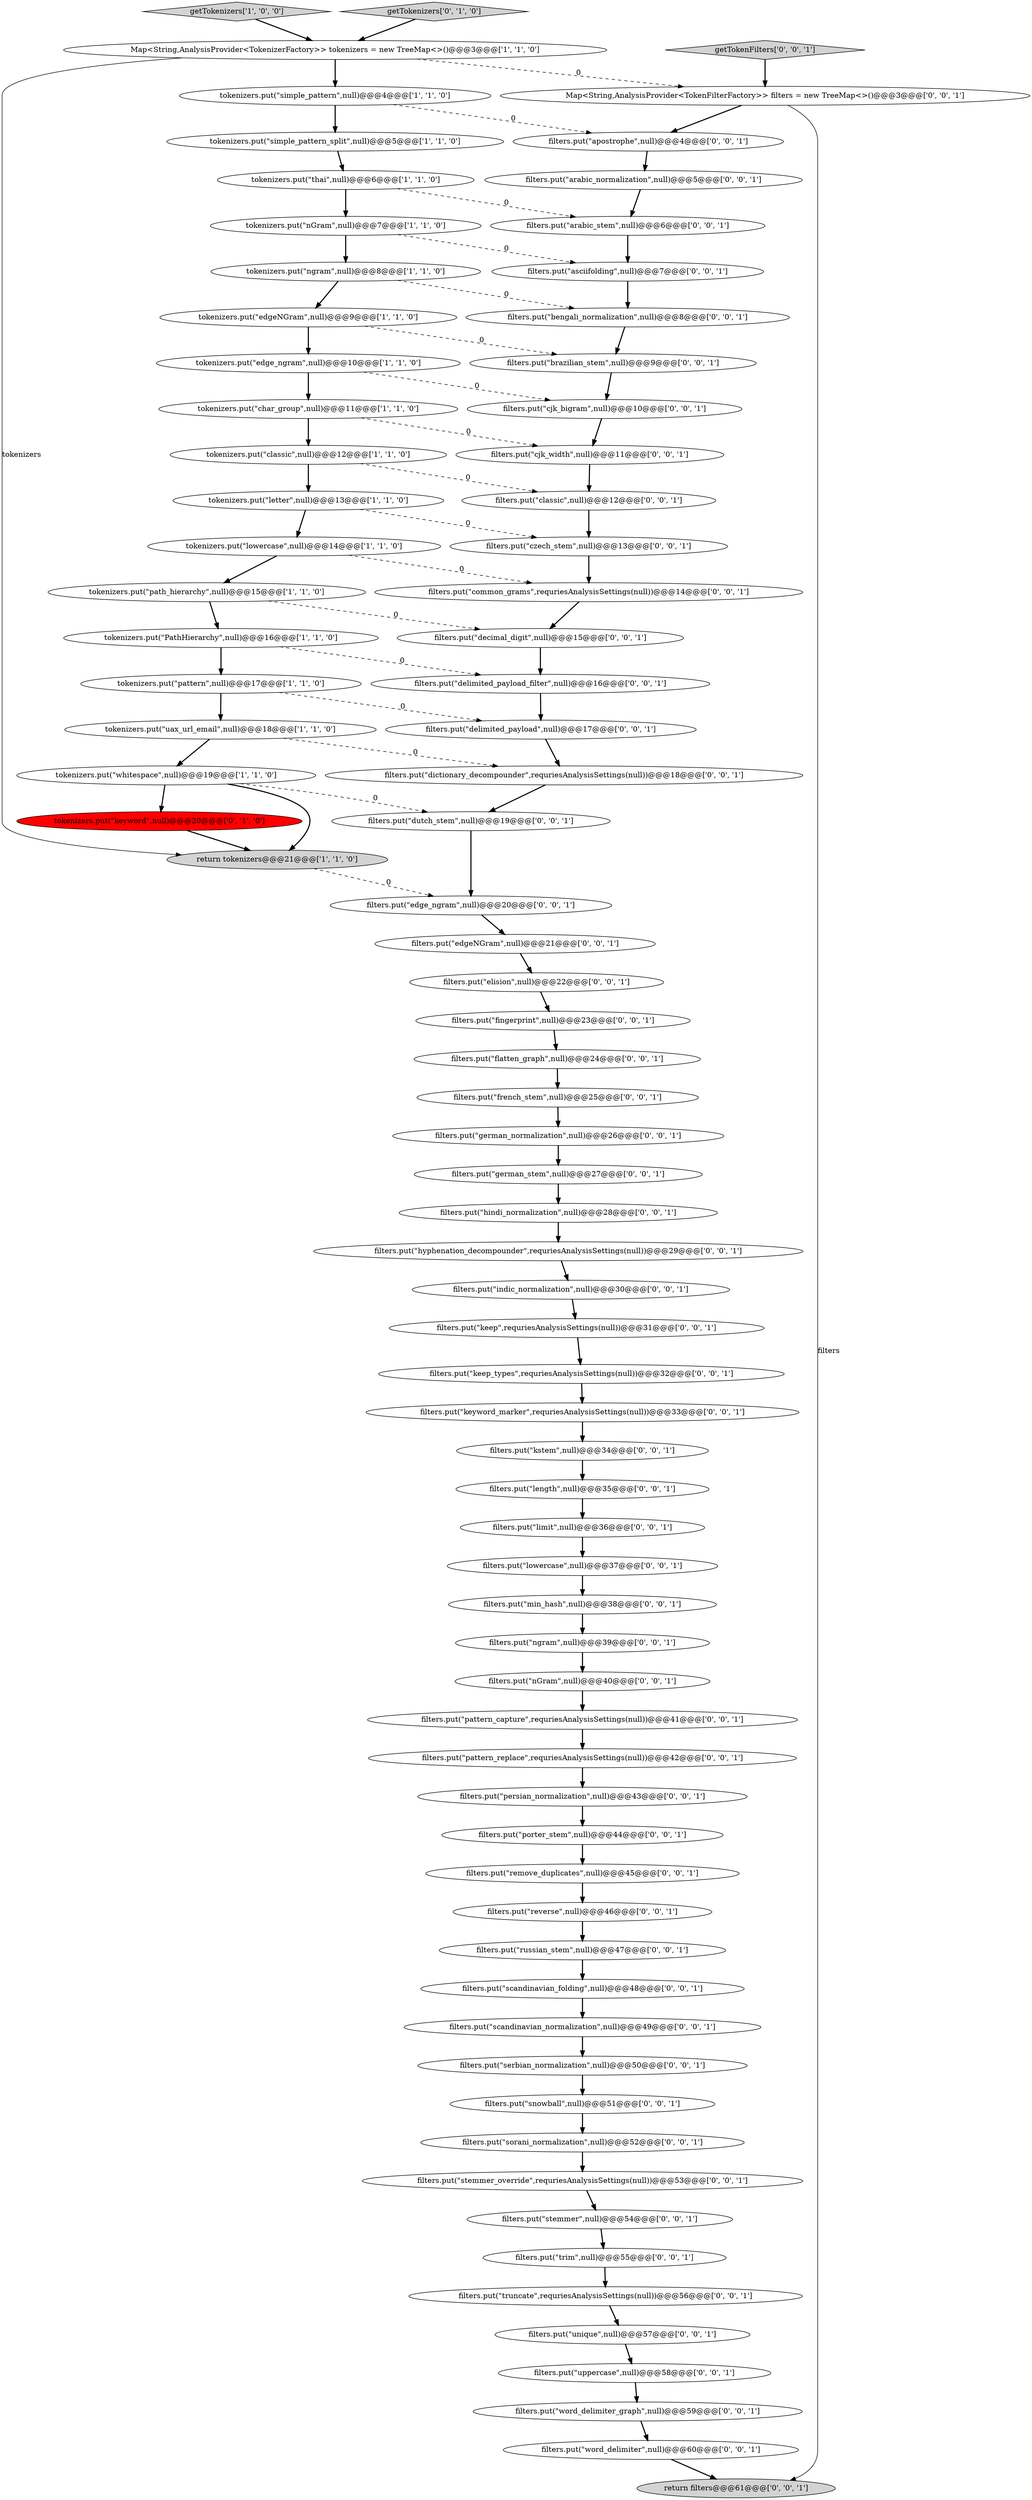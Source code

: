 digraph {
75 [style = filled, label = "filters.put(\"czech_stem\",null)@@@13@@@['0', '0', '1']", fillcolor = white, shape = ellipse image = "AAA0AAABBB3BBB"];
8 [style = filled, label = "tokenizers.put(\"ngram\",null)@@@8@@@['1', '1', '0']", fillcolor = white, shape = ellipse image = "AAA0AAABBB1BBB"];
6 [style = filled, label = "tokenizers.put(\"edge_ngram\",null)@@@10@@@['1', '1', '0']", fillcolor = white, shape = ellipse image = "AAA0AAABBB1BBB"];
19 [style = filled, label = "tokenizers.put(\"keyword\",null)@@@20@@@['0', '1', '0']", fillcolor = red, shape = ellipse image = "AAA1AAABBB2BBB"];
3 [style = filled, label = "tokenizers.put(\"lowercase\",null)@@@14@@@['1', '1', '0']", fillcolor = white, shape = ellipse image = "AAA0AAABBB1BBB"];
14 [style = filled, label = "tokenizers.put(\"letter\",null)@@@13@@@['1', '1', '0']", fillcolor = white, shape = ellipse image = "AAA0AAABBB1BBB"];
4 [style = filled, label = "tokenizers.put(\"nGram\",null)@@@7@@@['1', '1', '0']", fillcolor = white, shape = ellipse image = "AAA0AAABBB1BBB"];
16 [style = filled, label = "Map<String,AnalysisProvider<TokenizerFactory>> tokenizers = new TreeMap<>()@@@3@@@['1', '1', '0']", fillcolor = white, shape = ellipse image = "AAA0AAABBB1BBB"];
55 [style = filled, label = "filters.put(\"trim\",null)@@@55@@@['0', '0', '1']", fillcolor = white, shape = ellipse image = "AAA0AAABBB3BBB"];
58 [style = filled, label = "filters.put(\"lowercase\",null)@@@37@@@['0', '0', '1']", fillcolor = white, shape = ellipse image = "AAA0AAABBB3BBB"];
66 [style = filled, label = "filters.put(\"word_delimiter_graph\",null)@@@59@@@['0', '0', '1']", fillcolor = white, shape = ellipse image = "AAA0AAABBB3BBB"];
74 [style = filled, label = "filters.put(\"keep\",requriesAnalysisSettings(null))@@@31@@@['0', '0', '1']", fillcolor = white, shape = ellipse image = "AAA0AAABBB3BBB"];
57 [style = filled, label = "filters.put(\"limit\",null)@@@36@@@['0', '0', '1']", fillcolor = white, shape = ellipse image = "AAA0AAABBB3BBB"];
76 [style = filled, label = "filters.put(\"pattern_replace\",requriesAnalysisSettings(null))@@@42@@@['0', '0', '1']", fillcolor = white, shape = ellipse image = "AAA0AAABBB3BBB"];
79 [style = filled, label = "filters.put(\"delimited_payload_filter\",null)@@@16@@@['0', '0', '1']", fillcolor = white, shape = ellipse image = "AAA0AAABBB3BBB"];
12 [style = filled, label = "tokenizers.put(\"pattern\",null)@@@17@@@['1', '1', '0']", fillcolor = white, shape = ellipse image = "AAA0AAABBB1BBB"];
28 [style = filled, label = "filters.put(\"asciifolding\",null)@@@7@@@['0', '0', '1']", fillcolor = white, shape = ellipse image = "AAA0AAABBB3BBB"];
24 [style = filled, label = "filters.put(\"word_delimiter\",null)@@@60@@@['0', '0', '1']", fillcolor = white, shape = ellipse image = "AAA0AAABBB3BBB"];
47 [style = filled, label = "filters.put(\"kstem\",null)@@@34@@@['0', '0', '1']", fillcolor = white, shape = ellipse image = "AAA0AAABBB3BBB"];
78 [style = filled, label = "filters.put(\"edge_ngram\",null)@@@20@@@['0', '0', '1']", fillcolor = white, shape = ellipse image = "AAA0AAABBB3BBB"];
41 [style = filled, label = "filters.put(\"cjk_bigram\",null)@@@10@@@['0', '0', '1']", fillcolor = white, shape = ellipse image = "AAA0AAABBB3BBB"];
71 [style = filled, label = "filters.put(\"hyphenation_decompounder\",requriesAnalysisSettings(null))@@@29@@@['0', '0', '1']", fillcolor = white, shape = ellipse image = "AAA0AAABBB3BBB"];
32 [style = filled, label = "filters.put(\"pattern_capture\",requriesAnalysisSettings(null))@@@41@@@['0', '0', '1']", fillcolor = white, shape = ellipse image = "AAA0AAABBB3BBB"];
46 [style = filled, label = "filters.put(\"dictionary_decompounder\",requriesAnalysisSettings(null))@@@18@@@['0', '0', '1']", fillcolor = white, shape = ellipse image = "AAA0AAABBB3BBB"];
65 [style = filled, label = "filters.put(\"truncate\",requriesAnalysisSettings(null))@@@56@@@['0', '0', '1']", fillcolor = white, shape = ellipse image = "AAA0AAABBB3BBB"];
36 [style = filled, label = "filters.put(\"uppercase\",null)@@@58@@@['0', '0', '1']", fillcolor = white, shape = ellipse image = "AAA0AAABBB3BBB"];
37 [style = filled, label = "Map<String,AnalysisProvider<TokenFilterFactory>> filters = new TreeMap<>()@@@3@@@['0', '0', '1']", fillcolor = white, shape = ellipse image = "AAA0AAABBB3BBB"];
15 [style = filled, label = "tokenizers.put(\"char_group\",null)@@@11@@@['1', '1', '0']", fillcolor = white, shape = ellipse image = "AAA0AAABBB1BBB"];
33 [style = filled, label = "filters.put(\"dutch_stem\",null)@@@19@@@['0', '0', '1']", fillcolor = white, shape = ellipse image = "AAA0AAABBB3BBB"];
48 [style = filled, label = "filters.put(\"french_stem\",null)@@@25@@@['0', '0', '1']", fillcolor = white, shape = ellipse image = "AAA0AAABBB3BBB"];
50 [style = filled, label = "filters.put(\"german_normalization\",null)@@@26@@@['0', '0', '1']", fillcolor = white, shape = ellipse image = "AAA0AAABBB3BBB"];
23 [style = filled, label = "filters.put(\"stemmer\",null)@@@54@@@['0', '0', '1']", fillcolor = white, shape = ellipse image = "AAA0AAABBB3BBB"];
30 [style = filled, label = "filters.put(\"snowball\",null)@@@51@@@['0', '0', '1']", fillcolor = white, shape = ellipse image = "AAA0AAABBB3BBB"];
0 [style = filled, label = "tokenizers.put(\"simple_pattern\",null)@@@4@@@['1', '1', '0']", fillcolor = white, shape = ellipse image = "AAA0AAABBB1BBB"];
62 [style = filled, label = "filters.put(\"edgeNGram\",null)@@@21@@@['0', '0', '1']", fillcolor = white, shape = ellipse image = "AAA0AAABBB3BBB"];
7 [style = filled, label = "getTokenizers['1', '0', '0']", fillcolor = lightgray, shape = diamond image = "AAA0AAABBB1BBB"];
20 [style = filled, label = "getTokenizers['0', '1', '0']", fillcolor = lightgray, shape = diamond image = "AAA0AAABBB2BBB"];
26 [style = filled, label = "filters.put(\"russian_stem\",null)@@@47@@@['0', '0', '1']", fillcolor = white, shape = ellipse image = "AAA0AAABBB3BBB"];
44 [style = filled, label = "filters.put(\"min_hash\",null)@@@38@@@['0', '0', '1']", fillcolor = white, shape = ellipse image = "AAA0AAABBB3BBB"];
72 [style = filled, label = "filters.put(\"scandinavian_folding\",null)@@@48@@@['0', '0', '1']", fillcolor = white, shape = ellipse image = "AAA0AAABBB3BBB"];
17 [style = filled, label = "tokenizers.put(\"thai\",null)@@@6@@@['1', '1', '0']", fillcolor = white, shape = ellipse image = "AAA0AAABBB1BBB"];
11 [style = filled, label = "tokenizers.put(\"simple_pattern_split\",null)@@@5@@@['1', '1', '0']", fillcolor = white, shape = ellipse image = "AAA0AAABBB1BBB"];
56 [style = filled, label = "filters.put(\"common_grams\",requriesAnalysisSettings(null))@@@14@@@['0', '0', '1']", fillcolor = white, shape = ellipse image = "AAA0AAABBB3BBB"];
69 [style = filled, label = "filters.put(\"remove_duplicates\",null)@@@45@@@['0', '0', '1']", fillcolor = white, shape = ellipse image = "AAA0AAABBB3BBB"];
70 [style = filled, label = "filters.put(\"delimited_payload\",null)@@@17@@@['0', '0', '1']", fillcolor = white, shape = ellipse image = "AAA0AAABBB3BBB"];
45 [style = filled, label = "filters.put(\"german_stem\",null)@@@27@@@['0', '0', '1']", fillcolor = white, shape = ellipse image = "AAA0AAABBB3BBB"];
9 [style = filled, label = "tokenizers.put(\"edgeNGram\",null)@@@9@@@['1', '1', '0']", fillcolor = white, shape = ellipse image = "AAA0AAABBB1BBB"];
52 [style = filled, label = "filters.put(\"flatten_graph\",null)@@@24@@@['0', '0', '1']", fillcolor = white, shape = ellipse image = "AAA0AAABBB3BBB"];
42 [style = filled, label = "filters.put(\"persian_normalization\",null)@@@43@@@['0', '0', '1']", fillcolor = white, shape = ellipse image = "AAA0AAABBB3BBB"];
43 [style = filled, label = "filters.put(\"decimal_digit\",null)@@@15@@@['0', '0', '1']", fillcolor = white, shape = ellipse image = "AAA0AAABBB3BBB"];
63 [style = filled, label = "filters.put(\"elision\",null)@@@22@@@['0', '0', '1']", fillcolor = white, shape = ellipse image = "AAA0AAABBB3BBB"];
13 [style = filled, label = "tokenizers.put(\"path_hierarchy\",null)@@@15@@@['1', '1', '0']", fillcolor = white, shape = ellipse image = "AAA0AAABBB1BBB"];
80 [style = filled, label = "filters.put(\"porter_stem\",null)@@@44@@@['0', '0', '1']", fillcolor = white, shape = ellipse image = "AAA0AAABBB3BBB"];
61 [style = filled, label = "filters.put(\"stemmer_override\",requriesAnalysisSettings(null))@@@53@@@['0', '0', '1']", fillcolor = white, shape = ellipse image = "AAA0AAABBB3BBB"];
68 [style = filled, label = "getTokenFilters['0', '0', '1']", fillcolor = lightgray, shape = diamond image = "AAA0AAABBB3BBB"];
5 [style = filled, label = "tokenizers.put(\"whitespace\",null)@@@19@@@['1', '1', '0']", fillcolor = white, shape = ellipse image = "AAA0AAABBB1BBB"];
49 [style = filled, label = "filters.put(\"sorani_normalization\",null)@@@52@@@['0', '0', '1']", fillcolor = white, shape = ellipse image = "AAA0AAABBB3BBB"];
64 [style = filled, label = "filters.put(\"ngram\",null)@@@39@@@['0', '0', '1']", fillcolor = white, shape = ellipse image = "AAA0AAABBB3BBB"];
67 [style = filled, label = "filters.put(\"brazilian_stem\",null)@@@9@@@['0', '0', '1']", fillcolor = white, shape = ellipse image = "AAA0AAABBB3BBB"];
10 [style = filled, label = "tokenizers.put(\"PathHierarchy\",null)@@@16@@@['1', '1', '0']", fillcolor = white, shape = ellipse image = "AAA0AAABBB1BBB"];
1 [style = filled, label = "tokenizers.put(\"classic\",null)@@@12@@@['1', '1', '0']", fillcolor = white, shape = ellipse image = "AAA0AAABBB1BBB"];
27 [style = filled, label = "filters.put(\"bengali_normalization\",null)@@@8@@@['0', '0', '1']", fillcolor = white, shape = ellipse image = "AAA0AAABBB3BBB"];
34 [style = filled, label = "filters.put(\"keep_types\",requriesAnalysisSettings(null))@@@32@@@['0', '0', '1']", fillcolor = white, shape = ellipse image = "AAA0AAABBB3BBB"];
59 [style = filled, label = "filters.put(\"scandinavian_normalization\",null)@@@49@@@['0', '0', '1']", fillcolor = white, shape = ellipse image = "AAA0AAABBB3BBB"];
22 [style = filled, label = "filters.put(\"nGram\",null)@@@40@@@['0', '0', '1']", fillcolor = white, shape = ellipse image = "AAA0AAABBB3BBB"];
29 [style = filled, label = "filters.put(\"hindi_normalization\",null)@@@28@@@['0', '0', '1']", fillcolor = white, shape = ellipse image = "AAA0AAABBB3BBB"];
35 [style = filled, label = "filters.put(\"reverse\",null)@@@46@@@['0', '0', '1']", fillcolor = white, shape = ellipse image = "AAA0AAABBB3BBB"];
53 [style = filled, label = "filters.put(\"apostrophe\",null)@@@4@@@['0', '0', '1']", fillcolor = white, shape = ellipse image = "AAA0AAABBB3BBB"];
18 [style = filled, label = "return tokenizers@@@21@@@['1', '1', '0']", fillcolor = lightgray, shape = ellipse image = "AAA0AAABBB1BBB"];
40 [style = filled, label = "filters.put(\"arabic_normalization\",null)@@@5@@@['0', '0', '1']", fillcolor = white, shape = ellipse image = "AAA0AAABBB3BBB"];
51 [style = filled, label = "filters.put(\"keyword_marker\",requriesAnalysisSettings(null))@@@33@@@['0', '0', '1']", fillcolor = white, shape = ellipse image = "AAA0AAABBB3BBB"];
2 [style = filled, label = "tokenizers.put(\"uax_url_email\",null)@@@18@@@['1', '1', '0']", fillcolor = white, shape = ellipse image = "AAA0AAABBB1BBB"];
25 [style = filled, label = "filters.put(\"indic_normalization\",null)@@@30@@@['0', '0', '1']", fillcolor = white, shape = ellipse image = "AAA0AAABBB3BBB"];
54 [style = filled, label = "filters.put(\"arabic_stem\",null)@@@6@@@['0', '0', '1']", fillcolor = white, shape = ellipse image = "AAA0AAABBB3BBB"];
60 [style = filled, label = "filters.put(\"classic\",null)@@@12@@@['0', '0', '1']", fillcolor = white, shape = ellipse image = "AAA0AAABBB3BBB"];
73 [style = filled, label = "filters.put(\"fingerprint\",null)@@@23@@@['0', '0', '1']", fillcolor = white, shape = ellipse image = "AAA0AAABBB3BBB"];
77 [style = filled, label = "filters.put(\"unique\",null)@@@57@@@['0', '0', '1']", fillcolor = white, shape = ellipse image = "AAA0AAABBB3BBB"];
21 [style = filled, label = "filters.put(\"cjk_width\",null)@@@11@@@['0', '0', '1']", fillcolor = white, shape = ellipse image = "AAA0AAABBB3BBB"];
31 [style = filled, label = "return filters@@@61@@@['0', '0', '1']", fillcolor = lightgray, shape = ellipse image = "AAA0AAABBB3BBB"];
39 [style = filled, label = "filters.put(\"length\",null)@@@35@@@['0', '0', '1']", fillcolor = white, shape = ellipse image = "AAA0AAABBB3BBB"];
38 [style = filled, label = "filters.put(\"serbian_normalization\",null)@@@50@@@['0', '0', '1']", fillcolor = white, shape = ellipse image = "AAA0AAABBB3BBB"];
76->42 [style = bold, label=""];
14->3 [style = bold, label=""];
75->56 [style = bold, label=""];
16->0 [style = bold, label=""];
71->25 [style = bold, label=""];
12->70 [style = dashed, label="0"];
37->31 [style = solid, label="filters"];
2->46 [style = dashed, label="0"];
57->58 [style = bold, label=""];
30->49 [style = bold, label=""];
33->78 [style = bold, label=""];
9->6 [style = bold, label=""];
39->57 [style = bold, label=""];
37->53 [style = bold, label=""];
63->73 [style = bold, label=""];
12->2 [style = bold, label=""];
38->30 [style = bold, label=""];
9->67 [style = dashed, label="0"];
20->16 [style = bold, label=""];
10->12 [style = bold, label=""];
51->47 [style = bold, label=""];
6->41 [style = dashed, label="0"];
7->16 [style = bold, label=""];
50->45 [style = bold, label=""];
4->8 [style = bold, label=""];
27->67 [style = bold, label=""];
56->43 [style = bold, label=""];
16->18 [style = solid, label="tokenizers"];
19->18 [style = bold, label=""];
16->37 [style = dashed, label="0"];
77->36 [style = bold, label=""];
41->21 [style = bold, label=""];
64->22 [style = bold, label=""];
48->50 [style = bold, label=""];
3->56 [style = dashed, label="0"];
22->32 [style = bold, label=""];
47->39 [style = bold, label=""];
45->29 [style = bold, label=""];
29->71 [style = bold, label=""];
55->65 [style = bold, label=""];
66->24 [style = bold, label=""];
18->78 [style = dashed, label="0"];
52->48 [style = bold, label=""];
46->33 [style = bold, label=""];
5->33 [style = dashed, label="0"];
10->79 [style = dashed, label="0"];
11->17 [style = bold, label=""];
21->60 [style = bold, label=""];
36->66 [style = bold, label=""];
73->52 [style = bold, label=""];
13->10 [style = bold, label=""];
13->43 [style = dashed, label="0"];
0->11 [style = bold, label=""];
53->40 [style = bold, label=""];
15->21 [style = dashed, label="0"];
65->77 [style = bold, label=""];
5->18 [style = bold, label=""];
70->46 [style = bold, label=""];
49->61 [style = bold, label=""];
72->59 [style = bold, label=""];
74->34 [style = bold, label=""];
6->15 [style = bold, label=""];
4->28 [style = dashed, label="0"];
34->51 [style = bold, label=""];
5->19 [style = bold, label=""];
26->72 [style = bold, label=""];
24->31 [style = bold, label=""];
61->23 [style = bold, label=""];
78->62 [style = bold, label=""];
54->28 [style = bold, label=""];
35->26 [style = bold, label=""];
17->4 [style = bold, label=""];
2->5 [style = bold, label=""];
15->1 [style = bold, label=""];
40->54 [style = bold, label=""];
32->76 [style = bold, label=""];
62->63 [style = bold, label=""];
0->53 [style = dashed, label="0"];
59->38 [style = bold, label=""];
68->37 [style = bold, label=""];
1->60 [style = dashed, label="0"];
14->75 [style = dashed, label="0"];
69->35 [style = bold, label=""];
25->74 [style = bold, label=""];
58->44 [style = bold, label=""];
67->41 [style = bold, label=""];
79->70 [style = bold, label=""];
43->79 [style = bold, label=""];
42->80 [style = bold, label=""];
8->9 [style = bold, label=""];
3->13 [style = bold, label=""];
80->69 [style = bold, label=""];
8->27 [style = dashed, label="0"];
1->14 [style = bold, label=""];
28->27 [style = bold, label=""];
60->75 [style = bold, label=""];
44->64 [style = bold, label=""];
17->54 [style = dashed, label="0"];
23->55 [style = bold, label=""];
}
